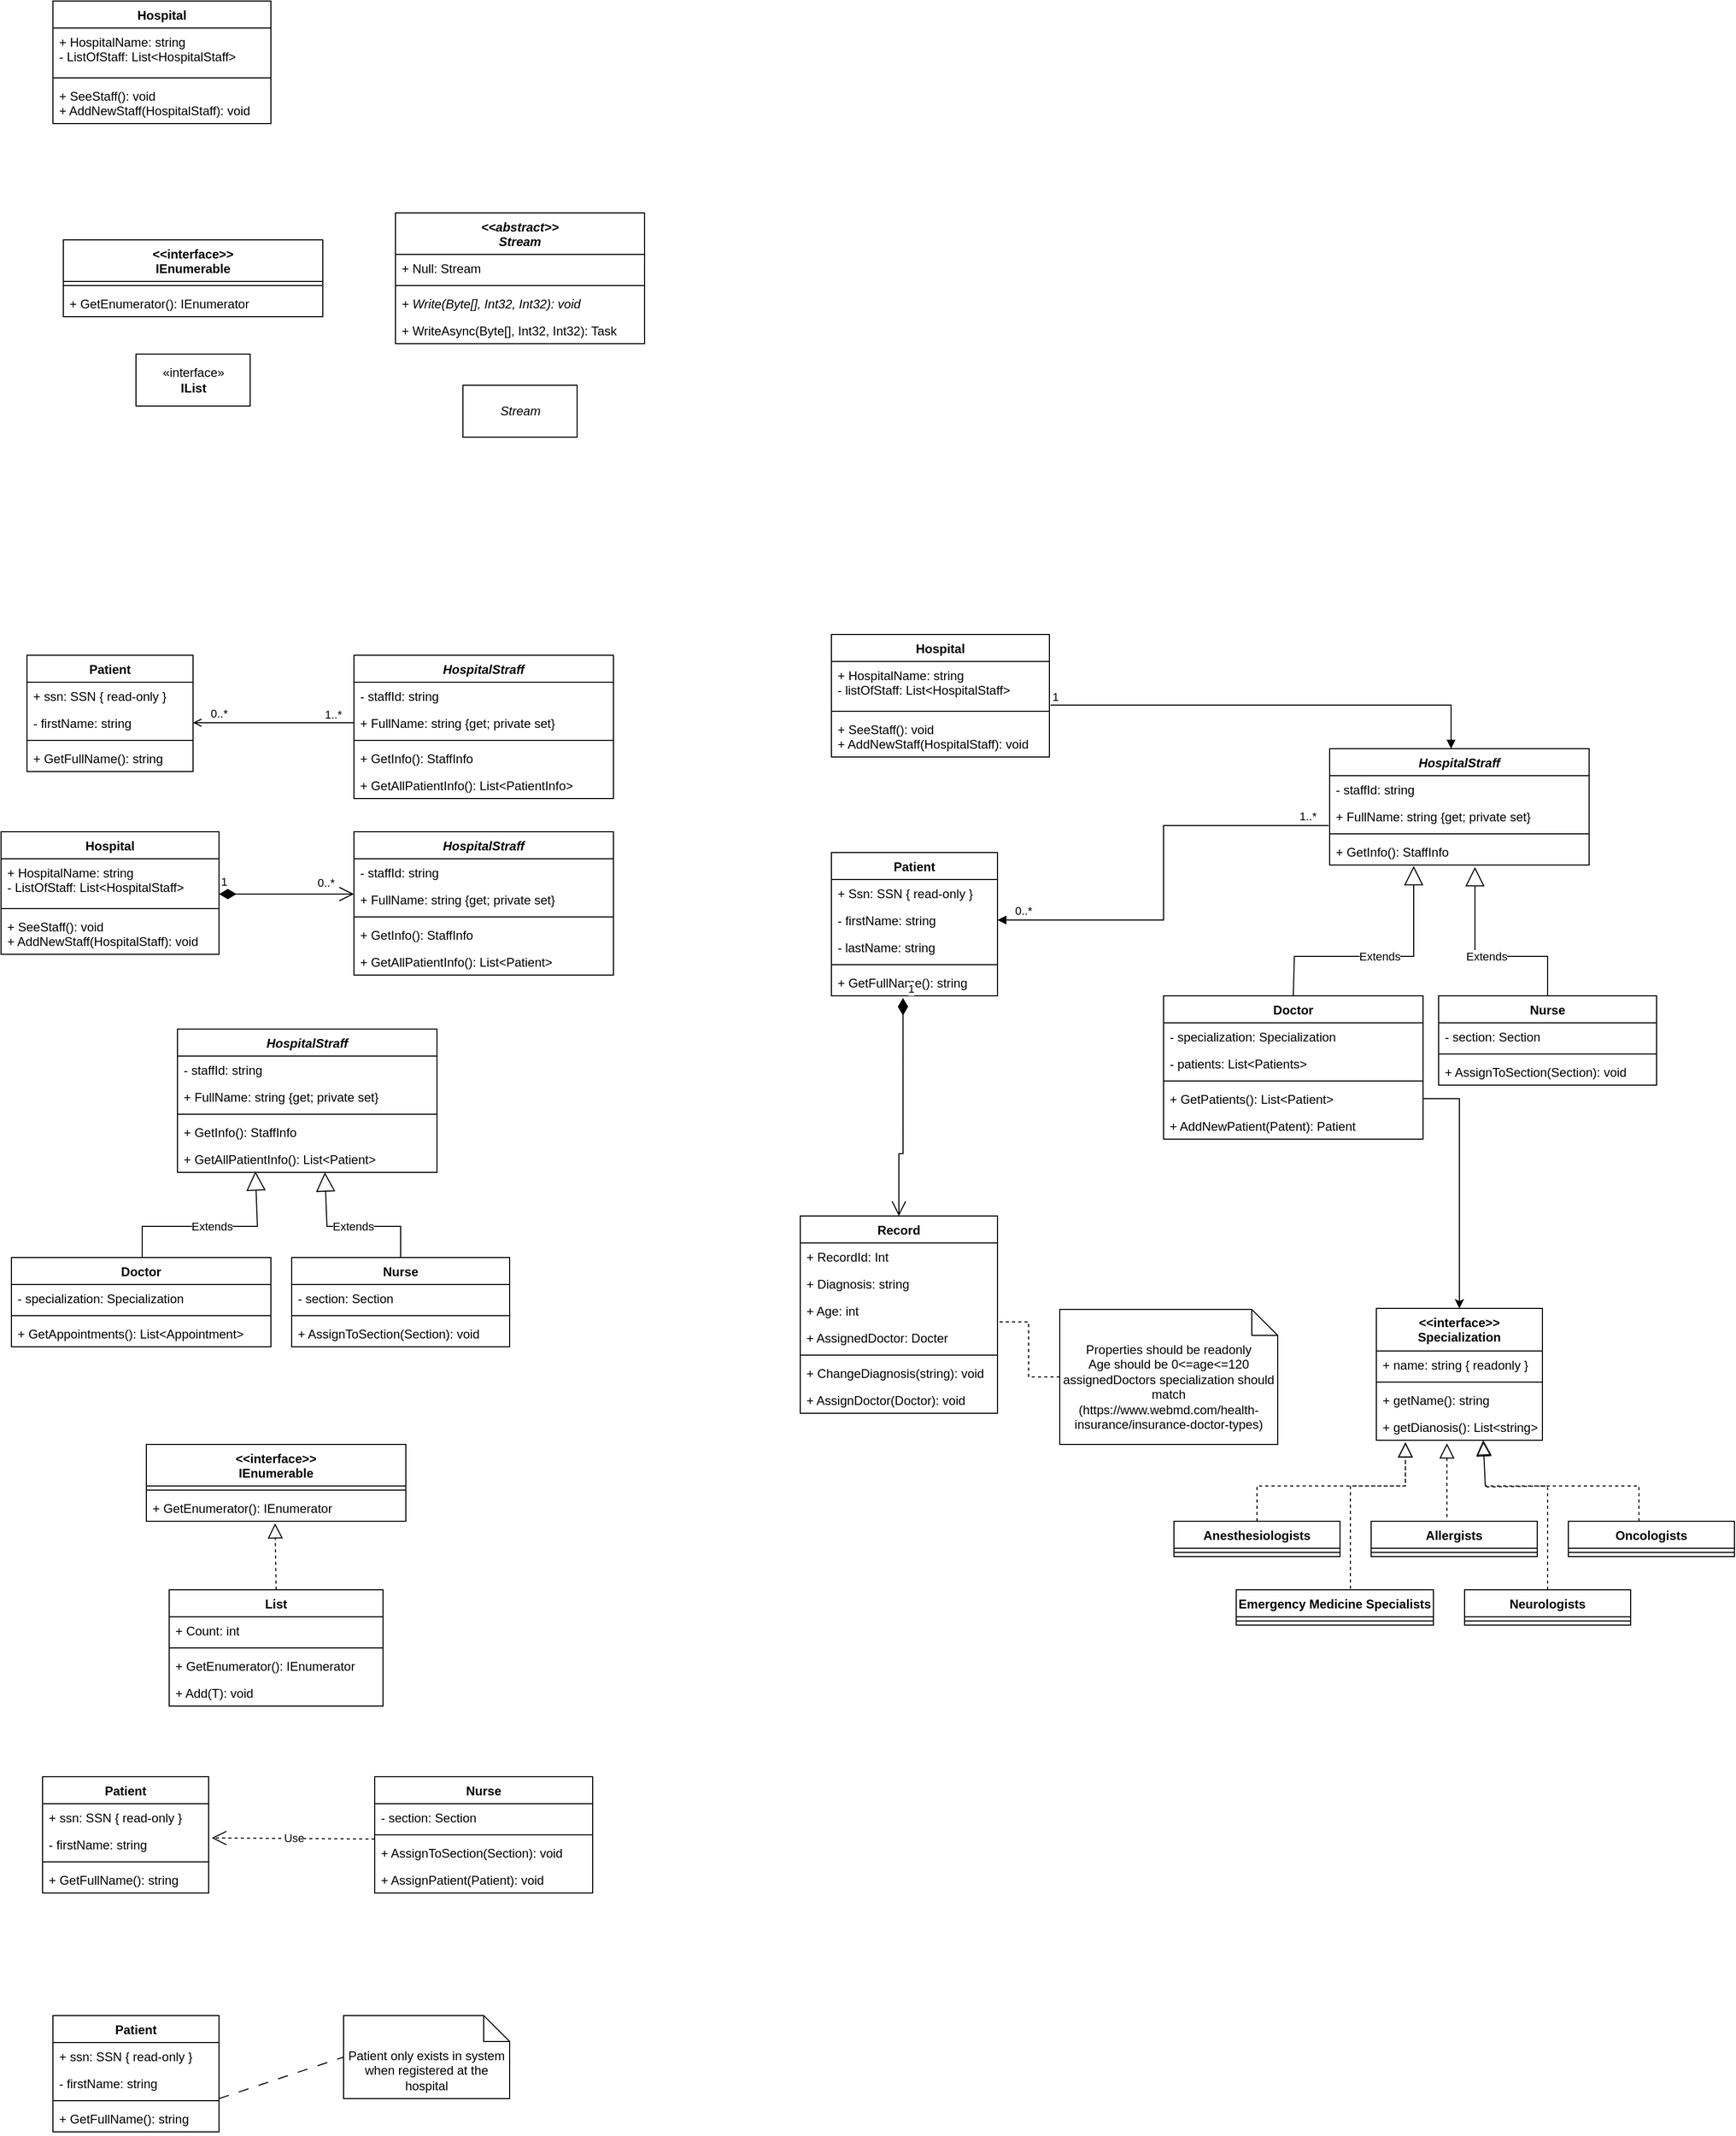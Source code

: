 <mxfile version="21.0.2" type="device"><diagram id="C5RBs43oDa-KdzZeNtuy" name="Page-1"><mxGraphModel dx="1472" dy="1068" grid="1" gridSize="10" guides="1" tooltips="1" connect="1" arrows="1" fold="1" page="1" pageScale="1" pageWidth="827" pageHeight="1169" math="0" shadow="0"><root><mxCell id="WIyWlLk6GJQsqaUBKTNV-0"/><mxCell id="WIyWlLk6GJQsqaUBKTNV-1" parent="WIyWlLk6GJQsqaUBKTNV-0"/><mxCell id="bNrMGjOYcN7VzoJO2oCp-0" value="Hospital" style="swimlane;fontStyle=1;align=center;verticalAlign=top;childLayout=stackLayout;horizontal=1;startSize=26;horizontalStack=0;resizeParent=1;resizeParentMax=0;resizeLast=0;collapsible=1;marginBottom=0;" parent="WIyWlLk6GJQsqaUBKTNV-1" vertex="1"><mxGeometry x="140" y="160" width="210" height="118" as="geometry"/></mxCell><mxCell id="bNrMGjOYcN7VzoJO2oCp-1" value="+ HospitalName: string&#10;- ListOfStaff: List&lt;HospitalStaff&gt;    " style="text;strokeColor=none;fillColor=none;align=left;verticalAlign=top;spacingLeft=4;spacingRight=4;overflow=hidden;rotatable=0;points=[[0,0.5],[1,0.5]];portConstraint=eastwest;" parent="bNrMGjOYcN7VzoJO2oCp-0" vertex="1"><mxGeometry y="26" width="210" height="44" as="geometry"/></mxCell><mxCell id="bNrMGjOYcN7VzoJO2oCp-2" value="" style="line;strokeWidth=1;fillColor=none;align=left;verticalAlign=middle;spacingTop=-1;spacingLeft=3;spacingRight=3;rotatable=0;labelPosition=right;points=[];portConstraint=eastwest;strokeColor=inherit;" parent="bNrMGjOYcN7VzoJO2oCp-0" vertex="1"><mxGeometry y="70" width="210" height="8" as="geometry"/></mxCell><mxCell id="bNrMGjOYcN7VzoJO2oCp-3" value="+ SeeStaff(): void&#10;+ AddNewStaff(HospitalStaff): void&#10;" style="text;strokeColor=none;fillColor=none;align=left;verticalAlign=top;spacingLeft=4;spacingRight=4;overflow=hidden;rotatable=0;points=[[0,0.5],[1,0.5]];portConstraint=eastwest;" parent="bNrMGjOYcN7VzoJO2oCp-0" vertex="1"><mxGeometry y="78" width="210" height="40" as="geometry"/></mxCell><mxCell id="bNrMGjOYcN7VzoJO2oCp-5" value="&lt;&lt;interface&gt;&gt;&#10;IEnumerable" style="swimlane;fontStyle=1;align=center;verticalAlign=top;childLayout=stackLayout;horizontal=1;startSize=40;horizontalStack=0;resizeParent=1;resizeParentMax=0;resizeLast=0;collapsible=1;marginBottom=0;" parent="WIyWlLk6GJQsqaUBKTNV-1" vertex="1"><mxGeometry x="150" y="390" width="250" height="74" as="geometry"/></mxCell><mxCell id="bNrMGjOYcN7VzoJO2oCp-7" value="" style="line;strokeWidth=1;fillColor=none;align=left;verticalAlign=middle;spacingTop=-1;spacingLeft=3;spacingRight=3;rotatable=0;labelPosition=right;points=[];portConstraint=eastwest;strokeColor=inherit;" parent="bNrMGjOYcN7VzoJO2oCp-5" vertex="1"><mxGeometry y="40" width="250" height="8" as="geometry"/></mxCell><mxCell id="bNrMGjOYcN7VzoJO2oCp-8" value="+ GetEnumerator(): IEnumerator" style="text;strokeColor=none;fillColor=none;align=left;verticalAlign=top;spacingLeft=4;spacingRight=4;overflow=hidden;rotatable=0;points=[[0,0.5],[1,0.5]];portConstraint=eastwest;" parent="bNrMGjOYcN7VzoJO2oCp-5" vertex="1"><mxGeometry y="48" width="250" height="26" as="geometry"/></mxCell><mxCell id="bNrMGjOYcN7VzoJO2oCp-9" value="&lt;&lt;abstract&gt;&gt;&#10;Stream" style="swimlane;fontStyle=3;align=center;verticalAlign=top;childLayout=stackLayout;horizontal=1;startSize=40;horizontalStack=0;resizeParent=1;resizeParentMax=0;resizeLast=0;collapsible=1;marginBottom=0;" parent="WIyWlLk6GJQsqaUBKTNV-1" vertex="1"><mxGeometry x="470" y="364" width="240" height="126" as="geometry"/></mxCell><mxCell id="bNrMGjOYcN7VzoJO2oCp-10" value="+ Null: Stream" style="text;strokeColor=none;fillColor=none;align=left;verticalAlign=top;spacingLeft=4;spacingRight=4;overflow=hidden;rotatable=0;points=[[0,0.5],[1,0.5]];portConstraint=eastwest;" parent="bNrMGjOYcN7VzoJO2oCp-9" vertex="1"><mxGeometry y="40" width="240" height="26" as="geometry"/></mxCell><mxCell id="bNrMGjOYcN7VzoJO2oCp-11" value="" style="line;strokeWidth=1;fillColor=none;align=left;verticalAlign=middle;spacingTop=-1;spacingLeft=3;spacingRight=3;rotatable=0;labelPosition=right;points=[];portConstraint=eastwest;strokeColor=inherit;" parent="bNrMGjOYcN7VzoJO2oCp-9" vertex="1"><mxGeometry y="66" width="240" height="8" as="geometry"/></mxCell><mxCell id="bNrMGjOYcN7VzoJO2oCp-12" value="+ Write(Byte[], Int32, Int32): void" style="text;strokeColor=none;fillColor=none;align=left;verticalAlign=top;spacingLeft=4;spacingRight=4;overflow=hidden;rotatable=0;points=[[0,0.5],[1,0.5]];portConstraint=eastwest;fontStyle=2" parent="bNrMGjOYcN7VzoJO2oCp-9" vertex="1"><mxGeometry y="74" width="240" height="26" as="geometry"/></mxCell><mxCell id="bNrMGjOYcN7VzoJO2oCp-13" value="+ WriteAsync(Byte[], Int32, Int32): Task" style="text;strokeColor=none;fillColor=none;align=left;verticalAlign=top;spacingLeft=4;spacingRight=4;overflow=hidden;rotatable=0;points=[[0,0.5],[1,0.5]];portConstraint=eastwest;" parent="bNrMGjOYcN7VzoJO2oCp-9" vertex="1"><mxGeometry y="100" width="240" height="26" as="geometry"/></mxCell><mxCell id="bNrMGjOYcN7VzoJO2oCp-14" value="Hospital" style="swimlane;fontStyle=1;align=center;verticalAlign=top;childLayout=stackLayout;horizontal=1;startSize=26;horizontalStack=0;resizeParent=1;resizeParentMax=0;resizeLast=0;collapsible=1;marginBottom=0;" parent="WIyWlLk6GJQsqaUBKTNV-1" vertex="1"><mxGeometry x="90" y="960" width="210" height="118" as="geometry"/></mxCell><mxCell id="bNrMGjOYcN7VzoJO2oCp-15" value="+ HospitalName: string&#10;- ListOfStaff: List&lt;HospitalStaff&gt;    " style="text;strokeColor=none;fillColor=none;align=left;verticalAlign=top;spacingLeft=4;spacingRight=4;overflow=hidden;rotatable=0;points=[[0,0.5],[1,0.5]];portConstraint=eastwest;" parent="bNrMGjOYcN7VzoJO2oCp-14" vertex="1"><mxGeometry y="26" width="210" height="44" as="geometry"/></mxCell><mxCell id="bNrMGjOYcN7VzoJO2oCp-16" value="" style="line;strokeWidth=1;fillColor=none;align=left;verticalAlign=middle;spacingTop=-1;spacingLeft=3;spacingRight=3;rotatable=0;labelPosition=right;points=[];portConstraint=eastwest;strokeColor=inherit;" parent="bNrMGjOYcN7VzoJO2oCp-14" vertex="1"><mxGeometry y="70" width="210" height="8" as="geometry"/></mxCell><mxCell id="bNrMGjOYcN7VzoJO2oCp-17" value="+ SeeStaff(): void&#10;+ AddNewStaff(HospitalStaff): void&#10;" style="text;strokeColor=none;fillColor=none;align=left;verticalAlign=top;spacingLeft=4;spacingRight=4;overflow=hidden;rotatable=0;points=[[0,0.5],[1,0.5]];portConstraint=eastwest;" parent="bNrMGjOYcN7VzoJO2oCp-14" vertex="1"><mxGeometry y="78" width="210" height="40" as="geometry"/></mxCell><mxCell id="bNrMGjOYcN7VzoJO2oCp-18" value="HospitalStraff" style="swimlane;fontStyle=3;align=center;verticalAlign=top;childLayout=stackLayout;horizontal=1;startSize=26;horizontalStack=0;resizeParent=1;resizeParentMax=0;resizeLast=0;collapsible=1;marginBottom=0;" parent="WIyWlLk6GJQsqaUBKTNV-1" vertex="1"><mxGeometry x="430" y="960" width="250" height="138" as="geometry"/></mxCell><mxCell id="bNrMGjOYcN7VzoJO2oCp-19" value="- staffId: string" style="text;strokeColor=none;fillColor=none;align=left;verticalAlign=top;spacingLeft=4;spacingRight=4;overflow=hidden;rotatable=0;points=[[0,0.5],[1,0.5]];portConstraint=eastwest;" parent="bNrMGjOYcN7VzoJO2oCp-18" vertex="1"><mxGeometry y="26" width="250" height="26" as="geometry"/></mxCell><mxCell id="bNrMGjOYcN7VzoJO2oCp-22" value="+ FullName: string {get; private set}" style="text;strokeColor=none;fillColor=none;align=left;verticalAlign=top;spacingLeft=4;spacingRight=4;overflow=hidden;rotatable=0;points=[[0,0.5],[1,0.5]];portConstraint=eastwest;" parent="bNrMGjOYcN7VzoJO2oCp-18" vertex="1"><mxGeometry y="52" width="250" height="26" as="geometry"/></mxCell><mxCell id="bNrMGjOYcN7VzoJO2oCp-20" value="" style="line;strokeWidth=1;fillColor=none;align=left;verticalAlign=middle;spacingTop=-1;spacingLeft=3;spacingRight=3;rotatable=0;labelPosition=right;points=[];portConstraint=eastwest;strokeColor=inherit;" parent="bNrMGjOYcN7VzoJO2oCp-18" vertex="1"><mxGeometry y="78" width="250" height="8" as="geometry"/></mxCell><mxCell id="bNrMGjOYcN7VzoJO2oCp-21" value="+ GetInfo(): StaffInfo" style="text;strokeColor=none;fillColor=none;align=left;verticalAlign=top;spacingLeft=4;spacingRight=4;overflow=hidden;rotatable=0;points=[[0,0.5],[1,0.5]];portConstraint=eastwest;" parent="bNrMGjOYcN7VzoJO2oCp-18" vertex="1"><mxGeometry y="86" width="250" height="26" as="geometry"/></mxCell><mxCell id="bNrMGjOYcN7VzoJO2oCp-23" value="+ GetAllPatientInfo(): List&lt;Patient&gt;" style="text;strokeColor=none;fillColor=none;align=left;verticalAlign=top;spacingLeft=4;spacingRight=4;overflow=hidden;rotatable=0;points=[[0,0.5],[1,0.5]];portConstraint=eastwest;" parent="bNrMGjOYcN7VzoJO2oCp-18" vertex="1"><mxGeometry y="112" width="250" height="26" as="geometry"/></mxCell><mxCell id="bNrMGjOYcN7VzoJO2oCp-24" value="HospitalStraff" style="swimlane;fontStyle=3;align=center;verticalAlign=top;childLayout=stackLayout;horizontal=1;startSize=26;horizontalStack=0;resizeParent=1;resizeParentMax=0;resizeLast=0;collapsible=1;marginBottom=0;" parent="WIyWlLk6GJQsqaUBKTNV-1" vertex="1"><mxGeometry x="430" y="790" width="250" height="138" as="geometry"/></mxCell><mxCell id="bNrMGjOYcN7VzoJO2oCp-25" value="- staffId: string" style="text;strokeColor=none;fillColor=none;align=left;verticalAlign=top;spacingLeft=4;spacingRight=4;overflow=hidden;rotatable=0;points=[[0,0.5],[1,0.5]];portConstraint=eastwest;" parent="bNrMGjOYcN7VzoJO2oCp-24" vertex="1"><mxGeometry y="26" width="250" height="26" as="geometry"/></mxCell><mxCell id="bNrMGjOYcN7VzoJO2oCp-26" value="+ FullName: string {get; private set}" style="text;strokeColor=none;fillColor=none;align=left;verticalAlign=top;spacingLeft=4;spacingRight=4;overflow=hidden;rotatable=0;points=[[0,0.5],[1,0.5]];portConstraint=eastwest;" parent="bNrMGjOYcN7VzoJO2oCp-24" vertex="1"><mxGeometry y="52" width="250" height="26" as="geometry"/></mxCell><mxCell id="bNrMGjOYcN7VzoJO2oCp-27" value="" style="line;strokeWidth=1;fillColor=none;align=left;verticalAlign=middle;spacingTop=-1;spacingLeft=3;spacingRight=3;rotatable=0;labelPosition=right;points=[];portConstraint=eastwest;strokeColor=inherit;" parent="bNrMGjOYcN7VzoJO2oCp-24" vertex="1"><mxGeometry y="78" width="250" height="8" as="geometry"/></mxCell><mxCell id="bNrMGjOYcN7VzoJO2oCp-28" value="+ GetInfo(): StaffInfo" style="text;strokeColor=none;fillColor=none;align=left;verticalAlign=top;spacingLeft=4;spacingRight=4;overflow=hidden;rotatable=0;points=[[0,0.5],[1,0.5]];portConstraint=eastwest;" parent="bNrMGjOYcN7VzoJO2oCp-24" vertex="1"><mxGeometry y="86" width="250" height="26" as="geometry"/></mxCell><mxCell id="bNrMGjOYcN7VzoJO2oCp-29" value="+ GetAllPatientInfo(): List&lt;PatientInfo&gt;" style="text;strokeColor=none;fillColor=none;align=left;verticalAlign=top;spacingLeft=4;spacingRight=4;overflow=hidden;rotatable=0;points=[[0,0.5],[1,0.5]];portConstraint=eastwest;" parent="bNrMGjOYcN7VzoJO2oCp-24" vertex="1"><mxGeometry y="112" width="250" height="26" as="geometry"/></mxCell><mxCell id="bNrMGjOYcN7VzoJO2oCp-30" value="Patient" style="swimlane;fontStyle=1;align=center;verticalAlign=top;childLayout=stackLayout;horizontal=1;startSize=26;horizontalStack=0;resizeParent=1;resizeParentMax=0;resizeLast=0;collapsible=1;marginBottom=0;" parent="WIyWlLk6GJQsqaUBKTNV-1" vertex="1"><mxGeometry x="115" y="790" width="160" height="112" as="geometry"/></mxCell><mxCell id="bNrMGjOYcN7VzoJO2oCp-31" value="+ ssn: SSN { read-only }" style="text;strokeColor=none;fillColor=none;align=left;verticalAlign=top;spacingLeft=4;spacingRight=4;overflow=hidden;rotatable=0;points=[[0,0.5],[1,0.5]];portConstraint=eastwest;" parent="bNrMGjOYcN7VzoJO2oCp-30" vertex="1"><mxGeometry y="26" width="160" height="26" as="geometry"/></mxCell><mxCell id="bNrMGjOYcN7VzoJO2oCp-34" value="- firstName: string" style="text;strokeColor=none;fillColor=none;align=left;verticalAlign=top;spacingLeft=4;spacingRight=4;overflow=hidden;rotatable=0;points=[[0,0.5],[1,0.5]];portConstraint=eastwest;" parent="bNrMGjOYcN7VzoJO2oCp-30" vertex="1"><mxGeometry y="52" width="160" height="26" as="geometry"/></mxCell><mxCell id="bNrMGjOYcN7VzoJO2oCp-32" value="" style="line;strokeWidth=1;fillColor=none;align=left;verticalAlign=middle;spacingTop=-1;spacingLeft=3;spacingRight=3;rotatable=0;labelPosition=right;points=[];portConstraint=eastwest;strokeColor=inherit;" parent="bNrMGjOYcN7VzoJO2oCp-30" vertex="1"><mxGeometry y="78" width="160" height="8" as="geometry"/></mxCell><mxCell id="bNrMGjOYcN7VzoJO2oCp-33" value="+ GetFullName(): string" style="text;strokeColor=none;fillColor=none;align=left;verticalAlign=top;spacingLeft=4;spacingRight=4;overflow=hidden;rotatable=0;points=[[0,0.5],[1,0.5]];portConstraint=eastwest;" parent="bNrMGjOYcN7VzoJO2oCp-30" vertex="1"><mxGeometry y="86" width="160" height="26" as="geometry"/></mxCell><mxCell id="bNrMGjOYcN7VzoJO2oCp-35" value="" style="endArrow=open;endFill=0;html=1;edgeStyle=orthogonalEdgeStyle;align=left;verticalAlign=top;rounded=0;exitX=0;exitY=0.5;exitDx=0;exitDy=0;entryX=1;entryY=0.5;entryDx=0;entryDy=0;" parent="WIyWlLk6GJQsqaUBKTNV-1" source="bNrMGjOYcN7VzoJO2oCp-26" target="bNrMGjOYcN7VzoJO2oCp-34" edge="1"><mxGeometry x="-1" relative="1" as="geometry"><mxPoint x="180" y="960" as="sourcePoint"/><mxPoint x="340" y="960" as="targetPoint"/></mxGeometry></mxCell><mxCell id="bNrMGjOYcN7VzoJO2oCp-36" value="1..*" style="edgeLabel;resizable=0;html=1;align=left;verticalAlign=bottom;" parent="bNrMGjOYcN7VzoJO2oCp-35" connectable="0" vertex="1"><mxGeometry x="-1" relative="1" as="geometry"><mxPoint x="-30" as="offset"/></mxGeometry></mxCell><mxCell id="bNrMGjOYcN7VzoJO2oCp-38" value="0..*" style="edgeLabel;resizable=0;html=1;align=left;verticalAlign=bottom;" parent="WIyWlLk6GJQsqaUBKTNV-1" connectable="0" vertex="1"><mxGeometry x="290" y="854" as="geometry"/></mxCell><mxCell id="bNrMGjOYcN7VzoJO2oCp-39" value="1" style="endArrow=open;html=1;endSize=12;startArrow=diamondThin;startSize=14;startFill=1;edgeStyle=orthogonalEdgeStyle;align=left;verticalAlign=bottom;rounded=0;" parent="WIyWlLk6GJQsqaUBKTNV-1" edge="1"><mxGeometry x="-1" y="3" relative="1" as="geometry"><mxPoint x="300" y="1020" as="sourcePoint"/><mxPoint x="430" y="1020" as="targetPoint"/><Array as="points"/></mxGeometry></mxCell><mxCell id="bNrMGjOYcN7VzoJO2oCp-40" value="0..*" style="edgeLabel;resizable=0;html=1;align=left;verticalAlign=bottom;" parent="WIyWlLk6GJQsqaUBKTNV-1" connectable="0" vertex="1"><mxGeometry x="390" y="980" as="geometry"><mxPoint x="3" y="37" as="offset"/></mxGeometry></mxCell><mxCell id="bNrMGjOYcN7VzoJO2oCp-41" value="«interface»&lt;br&gt;&lt;b&gt;IList&lt;/b&gt;" style="html=1;" parent="WIyWlLk6GJQsqaUBKTNV-1" vertex="1"><mxGeometry x="220" y="500" width="110" height="50" as="geometry"/></mxCell><mxCell id="bNrMGjOYcN7VzoJO2oCp-42" value="&lt;i&gt;Stream&lt;/i&gt;" style="html=1;" parent="WIyWlLk6GJQsqaUBKTNV-1" vertex="1"><mxGeometry x="535" y="530" width="110" height="50" as="geometry"/></mxCell><mxCell id="bNrMGjOYcN7VzoJO2oCp-43" value="HospitalStraff" style="swimlane;fontStyle=3;align=center;verticalAlign=top;childLayout=stackLayout;horizontal=1;startSize=26;horizontalStack=0;resizeParent=1;resizeParentMax=0;resizeLast=0;collapsible=1;marginBottom=0;" parent="WIyWlLk6GJQsqaUBKTNV-1" vertex="1"><mxGeometry x="260" y="1150" width="250" height="138" as="geometry"/></mxCell><mxCell id="bNrMGjOYcN7VzoJO2oCp-44" value="- staffId: string" style="text;strokeColor=none;fillColor=none;align=left;verticalAlign=top;spacingLeft=4;spacingRight=4;overflow=hidden;rotatable=0;points=[[0,0.5],[1,0.5]];portConstraint=eastwest;" parent="bNrMGjOYcN7VzoJO2oCp-43" vertex="1"><mxGeometry y="26" width="250" height="26" as="geometry"/></mxCell><mxCell id="bNrMGjOYcN7VzoJO2oCp-45" value="+ FullName: string {get; private set}" style="text;strokeColor=none;fillColor=none;align=left;verticalAlign=top;spacingLeft=4;spacingRight=4;overflow=hidden;rotatable=0;points=[[0,0.5],[1,0.5]];portConstraint=eastwest;" parent="bNrMGjOYcN7VzoJO2oCp-43" vertex="1"><mxGeometry y="52" width="250" height="26" as="geometry"/></mxCell><mxCell id="bNrMGjOYcN7VzoJO2oCp-46" value="" style="line;strokeWidth=1;fillColor=none;align=left;verticalAlign=middle;spacingTop=-1;spacingLeft=3;spacingRight=3;rotatable=0;labelPosition=right;points=[];portConstraint=eastwest;strokeColor=inherit;" parent="bNrMGjOYcN7VzoJO2oCp-43" vertex="1"><mxGeometry y="78" width="250" height="8" as="geometry"/></mxCell><mxCell id="bNrMGjOYcN7VzoJO2oCp-47" value="+ GetInfo(): StaffInfo" style="text;strokeColor=none;fillColor=none;align=left;verticalAlign=top;spacingLeft=4;spacingRight=4;overflow=hidden;rotatable=0;points=[[0,0.5],[1,0.5]];portConstraint=eastwest;" parent="bNrMGjOYcN7VzoJO2oCp-43" vertex="1"><mxGeometry y="86" width="250" height="26" as="geometry"/></mxCell><mxCell id="bNrMGjOYcN7VzoJO2oCp-48" value="+ GetAllPatientInfo(): List&lt;Patient&gt;" style="text;strokeColor=none;fillColor=none;align=left;verticalAlign=top;spacingLeft=4;spacingRight=4;overflow=hidden;rotatable=0;points=[[0,0.5],[1,0.5]];portConstraint=eastwest;" parent="bNrMGjOYcN7VzoJO2oCp-43" vertex="1"><mxGeometry y="112" width="250" height="26" as="geometry"/></mxCell><mxCell id="bNrMGjOYcN7VzoJO2oCp-49" value="Doctor" style="swimlane;fontStyle=1;align=center;verticalAlign=top;childLayout=stackLayout;horizontal=1;startSize=26;horizontalStack=0;resizeParent=1;resizeParentMax=0;resizeLast=0;collapsible=1;marginBottom=0;" parent="WIyWlLk6GJQsqaUBKTNV-1" vertex="1"><mxGeometry x="100" y="1370" width="250" height="86" as="geometry"/></mxCell><mxCell id="bNrMGjOYcN7VzoJO2oCp-50" value="- specialization: Specialization" style="text;strokeColor=none;fillColor=none;align=left;verticalAlign=top;spacingLeft=4;spacingRight=4;overflow=hidden;rotatable=0;points=[[0,0.5],[1,0.5]];portConstraint=eastwest;" parent="bNrMGjOYcN7VzoJO2oCp-49" vertex="1"><mxGeometry y="26" width="250" height="26" as="geometry"/></mxCell><mxCell id="bNrMGjOYcN7VzoJO2oCp-51" value="" style="line;strokeWidth=1;fillColor=none;align=left;verticalAlign=middle;spacingTop=-1;spacingLeft=3;spacingRight=3;rotatable=0;labelPosition=right;points=[];portConstraint=eastwest;strokeColor=inherit;" parent="bNrMGjOYcN7VzoJO2oCp-49" vertex="1"><mxGeometry y="52" width="250" height="8" as="geometry"/></mxCell><mxCell id="bNrMGjOYcN7VzoJO2oCp-52" value="+ GetAppointments(): List&lt;Appointment&gt;" style="text;strokeColor=none;fillColor=none;align=left;verticalAlign=top;spacingLeft=4;spacingRight=4;overflow=hidden;rotatable=0;points=[[0,0.5],[1,0.5]];portConstraint=eastwest;" parent="bNrMGjOYcN7VzoJO2oCp-49" vertex="1"><mxGeometry y="60" width="250" height="26" as="geometry"/></mxCell><mxCell id="bNrMGjOYcN7VzoJO2oCp-53" value="Nurse" style="swimlane;fontStyle=1;align=center;verticalAlign=top;childLayout=stackLayout;horizontal=1;startSize=26;horizontalStack=0;resizeParent=1;resizeParentMax=0;resizeLast=0;collapsible=1;marginBottom=0;" parent="WIyWlLk6GJQsqaUBKTNV-1" vertex="1"><mxGeometry x="370" y="1370" width="210" height="86" as="geometry"/></mxCell><mxCell id="bNrMGjOYcN7VzoJO2oCp-54" value="- section: Section" style="text;strokeColor=none;fillColor=none;align=left;verticalAlign=top;spacingLeft=4;spacingRight=4;overflow=hidden;rotatable=0;points=[[0,0.5],[1,0.5]];portConstraint=eastwest;" parent="bNrMGjOYcN7VzoJO2oCp-53" vertex="1"><mxGeometry y="26" width="210" height="26" as="geometry"/></mxCell><mxCell id="bNrMGjOYcN7VzoJO2oCp-55" value="" style="line;strokeWidth=1;fillColor=none;align=left;verticalAlign=middle;spacingTop=-1;spacingLeft=3;spacingRight=3;rotatable=0;labelPosition=right;points=[];portConstraint=eastwest;strokeColor=inherit;" parent="bNrMGjOYcN7VzoJO2oCp-53" vertex="1"><mxGeometry y="52" width="210" height="8" as="geometry"/></mxCell><mxCell id="bNrMGjOYcN7VzoJO2oCp-56" value="+ AssignToSection(Section): void" style="text;strokeColor=none;fillColor=none;align=left;verticalAlign=top;spacingLeft=4;spacingRight=4;overflow=hidden;rotatable=0;points=[[0,0.5],[1,0.5]];portConstraint=eastwest;" parent="bNrMGjOYcN7VzoJO2oCp-53" vertex="1"><mxGeometry y="60" width="210" height="26" as="geometry"/></mxCell><mxCell id="bNrMGjOYcN7VzoJO2oCp-58" value="Extends" style="endArrow=block;endSize=16;endFill=0;html=1;rounded=0;entryX=0.3;entryY=0.962;entryDx=0;entryDy=0;entryPerimeter=0;exitX=0.5;exitY=0;exitDx=0;exitDy=0;" parent="WIyWlLk6GJQsqaUBKTNV-1" edge="1"><mxGeometry width="160" relative="1" as="geometry"><mxPoint x="226" y="1370" as="sourcePoint"/><mxPoint x="335" y="1287.012" as="targetPoint"/><Array as="points"><mxPoint x="226" y="1340"/><mxPoint x="337" y="1340"/></Array></mxGeometry></mxCell><mxCell id="bNrMGjOYcN7VzoJO2oCp-60" value="Extends" style="endArrow=block;endSize=16;endFill=0;html=1;rounded=0;exitX=0.5;exitY=0;exitDx=0;exitDy=0;entryX=0.568;entryY=1;entryDx=0;entryDy=0;entryPerimeter=0;" parent="WIyWlLk6GJQsqaUBKTNV-1" source="bNrMGjOYcN7VzoJO2oCp-53" target="bNrMGjOYcN7VzoJO2oCp-48" edge="1"><mxGeometry width="160" relative="1" as="geometry"><mxPoint x="570" y="1300" as="sourcePoint"/><mxPoint x="404" y="1290" as="targetPoint"/><Array as="points"><mxPoint x="475" y="1340"/><mxPoint x="404" y="1340"/></Array></mxGeometry></mxCell><mxCell id="bNrMGjOYcN7VzoJO2oCp-80" value="&lt;&lt;interface&gt;&gt;&#10;IEnumerable" style="swimlane;fontStyle=1;align=center;verticalAlign=top;childLayout=stackLayout;horizontal=1;startSize=40;horizontalStack=0;resizeParent=1;resizeParentMax=0;resizeLast=0;collapsible=1;marginBottom=0;" parent="WIyWlLk6GJQsqaUBKTNV-1" vertex="1"><mxGeometry x="230" y="1550" width="250" height="74" as="geometry"/></mxCell><mxCell id="bNrMGjOYcN7VzoJO2oCp-81" value="" style="line;strokeWidth=1;fillColor=none;align=left;verticalAlign=middle;spacingTop=-1;spacingLeft=3;spacingRight=3;rotatable=0;labelPosition=right;points=[];portConstraint=eastwest;strokeColor=inherit;" parent="bNrMGjOYcN7VzoJO2oCp-80" vertex="1"><mxGeometry y="40" width="250" height="8" as="geometry"/></mxCell><mxCell id="bNrMGjOYcN7VzoJO2oCp-82" value="+ GetEnumerator(): IEnumerator" style="text;strokeColor=none;fillColor=none;align=left;verticalAlign=top;spacingLeft=4;spacingRight=4;overflow=hidden;rotatable=0;points=[[0,0.5],[1,0.5]];portConstraint=eastwest;" parent="bNrMGjOYcN7VzoJO2oCp-80" vertex="1"><mxGeometry y="48" width="250" height="26" as="geometry"/></mxCell><mxCell id="bNrMGjOYcN7VzoJO2oCp-83" value="List" style="swimlane;fontStyle=1;align=center;verticalAlign=top;childLayout=stackLayout;horizontal=1;startSize=26;horizontalStack=0;resizeParent=1;resizeParentMax=0;resizeLast=0;collapsible=1;marginBottom=0;" parent="WIyWlLk6GJQsqaUBKTNV-1" vertex="1"><mxGeometry x="252" y="1690" width="206" height="112" as="geometry"/></mxCell><mxCell id="bNrMGjOYcN7VzoJO2oCp-84" value="+ Count: int" style="text;strokeColor=none;fillColor=none;align=left;verticalAlign=top;spacingLeft=4;spacingRight=4;overflow=hidden;rotatable=0;points=[[0,0.5],[1,0.5]];portConstraint=eastwest;" parent="bNrMGjOYcN7VzoJO2oCp-83" vertex="1"><mxGeometry y="26" width="206" height="26" as="geometry"/></mxCell><mxCell id="bNrMGjOYcN7VzoJO2oCp-85" value="" style="line;strokeWidth=1;fillColor=none;align=left;verticalAlign=middle;spacingTop=-1;spacingLeft=3;spacingRight=3;rotatable=0;labelPosition=right;points=[];portConstraint=eastwest;strokeColor=inherit;" parent="bNrMGjOYcN7VzoJO2oCp-83" vertex="1"><mxGeometry y="52" width="206" height="8" as="geometry"/></mxCell><mxCell id="bNrMGjOYcN7VzoJO2oCp-87" value="+ GetEnumerator(): IEnumerator" style="text;strokeColor=none;fillColor=none;align=left;verticalAlign=top;spacingLeft=4;spacingRight=4;overflow=hidden;rotatable=0;points=[[0,0.5],[1,0.5]];portConstraint=eastwest;" parent="bNrMGjOYcN7VzoJO2oCp-83" vertex="1"><mxGeometry y="60" width="206" height="26" as="geometry"/></mxCell><mxCell id="bNrMGjOYcN7VzoJO2oCp-86" value="+ Add(T): void" style="text;strokeColor=none;fillColor=none;align=left;verticalAlign=top;spacingLeft=4;spacingRight=4;overflow=hidden;rotatable=0;points=[[0,0.5],[1,0.5]];portConstraint=eastwest;" parent="bNrMGjOYcN7VzoJO2oCp-83" vertex="1"><mxGeometry y="86" width="206" height="26" as="geometry"/></mxCell><mxCell id="bNrMGjOYcN7VzoJO2oCp-89" value="" style="endArrow=block;dashed=1;endFill=0;endSize=12;html=1;rounded=0;entryX=0.496;entryY=1.077;entryDx=0;entryDy=0;entryPerimeter=0;exitX=0.5;exitY=0;exitDx=0;exitDy=0;" parent="WIyWlLk6GJQsqaUBKTNV-1" source="bNrMGjOYcN7VzoJO2oCp-83" target="bNrMGjOYcN7VzoJO2oCp-82" edge="1"><mxGeometry width="160" relative="1" as="geometry"><mxPoint x="250" y="1910" as="sourcePoint"/><mxPoint x="410" y="1910" as="targetPoint"/></mxGeometry></mxCell><mxCell id="bNrMGjOYcN7VzoJO2oCp-90" value="Nurse" style="swimlane;fontStyle=1;align=center;verticalAlign=top;childLayout=stackLayout;horizontal=1;startSize=26;horizontalStack=0;resizeParent=1;resizeParentMax=0;resizeLast=0;collapsible=1;marginBottom=0;" parent="WIyWlLk6GJQsqaUBKTNV-1" vertex="1"><mxGeometry x="450" y="1870" width="210" height="112" as="geometry"/></mxCell><mxCell id="bNrMGjOYcN7VzoJO2oCp-91" value="- section: Section" style="text;strokeColor=none;fillColor=none;align=left;verticalAlign=top;spacingLeft=4;spacingRight=4;overflow=hidden;rotatable=0;points=[[0,0.5],[1,0.5]];portConstraint=eastwest;" parent="bNrMGjOYcN7VzoJO2oCp-90" vertex="1"><mxGeometry y="26" width="210" height="26" as="geometry"/></mxCell><mxCell id="bNrMGjOYcN7VzoJO2oCp-92" value="" style="line;strokeWidth=1;fillColor=none;align=left;verticalAlign=middle;spacingTop=-1;spacingLeft=3;spacingRight=3;rotatable=0;labelPosition=right;points=[];portConstraint=eastwest;strokeColor=inherit;" parent="bNrMGjOYcN7VzoJO2oCp-90" vertex="1"><mxGeometry y="52" width="210" height="8" as="geometry"/></mxCell><mxCell id="bNrMGjOYcN7VzoJO2oCp-93" value="+ AssignToSection(Section): void" style="text;strokeColor=none;fillColor=none;align=left;verticalAlign=top;spacingLeft=4;spacingRight=4;overflow=hidden;rotatable=0;points=[[0,0.5],[1,0.5]];portConstraint=eastwest;" parent="bNrMGjOYcN7VzoJO2oCp-90" vertex="1"><mxGeometry y="60" width="210" height="26" as="geometry"/></mxCell><mxCell id="bNrMGjOYcN7VzoJO2oCp-100" value="+ AssignPatient(Patient): void" style="text;strokeColor=none;fillColor=none;align=left;verticalAlign=top;spacingLeft=4;spacingRight=4;overflow=hidden;rotatable=0;points=[[0,0.5],[1,0.5]];portConstraint=eastwest;" parent="bNrMGjOYcN7VzoJO2oCp-90" vertex="1"><mxGeometry y="86" width="210" height="26" as="geometry"/></mxCell><mxCell id="bNrMGjOYcN7VzoJO2oCp-94" value="Patient" style="swimlane;fontStyle=1;align=center;verticalAlign=top;childLayout=stackLayout;horizontal=1;startSize=26;horizontalStack=0;resizeParent=1;resizeParentMax=0;resizeLast=0;collapsible=1;marginBottom=0;" parent="WIyWlLk6GJQsqaUBKTNV-1" vertex="1"><mxGeometry x="130" y="1870" width="160" height="112" as="geometry"/></mxCell><mxCell id="bNrMGjOYcN7VzoJO2oCp-95" value="+ ssn: SSN { read-only }" style="text;strokeColor=none;fillColor=none;align=left;verticalAlign=top;spacingLeft=4;spacingRight=4;overflow=hidden;rotatable=0;points=[[0,0.5],[1,0.5]];portConstraint=eastwest;" parent="bNrMGjOYcN7VzoJO2oCp-94" vertex="1"><mxGeometry y="26" width="160" height="26" as="geometry"/></mxCell><mxCell id="bNrMGjOYcN7VzoJO2oCp-96" value="- firstName: string" style="text;strokeColor=none;fillColor=none;align=left;verticalAlign=top;spacingLeft=4;spacingRight=4;overflow=hidden;rotatable=0;points=[[0,0.5],[1,0.5]];portConstraint=eastwest;" parent="bNrMGjOYcN7VzoJO2oCp-94" vertex="1"><mxGeometry y="52" width="160" height="26" as="geometry"/></mxCell><mxCell id="bNrMGjOYcN7VzoJO2oCp-97" value="" style="line;strokeWidth=1;fillColor=none;align=left;verticalAlign=middle;spacingTop=-1;spacingLeft=3;spacingRight=3;rotatable=0;labelPosition=right;points=[];portConstraint=eastwest;strokeColor=inherit;" parent="bNrMGjOYcN7VzoJO2oCp-94" vertex="1"><mxGeometry y="78" width="160" height="8" as="geometry"/></mxCell><mxCell id="bNrMGjOYcN7VzoJO2oCp-98" value="+ GetFullName(): string" style="text;strokeColor=none;fillColor=none;align=left;verticalAlign=top;spacingLeft=4;spacingRight=4;overflow=hidden;rotatable=0;points=[[0,0.5],[1,0.5]];portConstraint=eastwest;" parent="bNrMGjOYcN7VzoJO2oCp-94" vertex="1"><mxGeometry y="86" width="160" height="26" as="geometry"/></mxCell><mxCell id="bNrMGjOYcN7VzoJO2oCp-99" value="Use" style="endArrow=open;endSize=12;dashed=1;html=1;rounded=0;exitX=0;exitY=0;exitDx=0;exitDy=0;exitPerimeter=0;entryX=1.019;entryY=0.269;entryDx=0;entryDy=0;entryPerimeter=0;" parent="WIyWlLk6GJQsqaUBKTNV-1" source="bNrMGjOYcN7VzoJO2oCp-93" target="bNrMGjOYcN7VzoJO2oCp-96" edge="1"><mxGeometry width="160" relative="1" as="geometry"><mxPoint x="390" y="2030" as="sourcePoint"/><mxPoint x="550" y="2030" as="targetPoint"/></mxGeometry></mxCell><mxCell id="bNrMGjOYcN7VzoJO2oCp-101" value="Patient" style="swimlane;fontStyle=1;align=center;verticalAlign=top;childLayout=stackLayout;horizontal=1;startSize=26;horizontalStack=0;resizeParent=1;resizeParentMax=0;resizeLast=0;collapsible=1;marginBottom=0;" parent="WIyWlLk6GJQsqaUBKTNV-1" vertex="1"><mxGeometry x="140" y="2100" width="160" height="112" as="geometry"/></mxCell><mxCell id="bNrMGjOYcN7VzoJO2oCp-102" value="+ ssn: SSN { read-only }" style="text;strokeColor=none;fillColor=none;align=left;verticalAlign=top;spacingLeft=4;spacingRight=4;overflow=hidden;rotatable=0;points=[[0,0.5],[1,0.5]];portConstraint=eastwest;" parent="bNrMGjOYcN7VzoJO2oCp-101" vertex="1"><mxGeometry y="26" width="160" height="26" as="geometry"/></mxCell><mxCell id="bNrMGjOYcN7VzoJO2oCp-103" value="- firstName: string" style="text;strokeColor=none;fillColor=none;align=left;verticalAlign=top;spacingLeft=4;spacingRight=4;overflow=hidden;rotatable=0;points=[[0,0.5],[1,0.5]];portConstraint=eastwest;" parent="bNrMGjOYcN7VzoJO2oCp-101" vertex="1"><mxGeometry y="52" width="160" height="26" as="geometry"/></mxCell><mxCell id="bNrMGjOYcN7VzoJO2oCp-108" value="" style="endArrow=none;startArrow=none;endFill=0;startFill=0;endSize=8;html=1;verticalAlign=bottom;dashed=1;labelBackgroundColor=none;dashPattern=10 10;rounded=0;entryX=0;entryY=0.5;entryDx=0;entryDy=0;entryPerimeter=0;" parent="bNrMGjOYcN7VzoJO2oCp-101" target="bNrMGjOYcN7VzoJO2oCp-106" edge="1"><mxGeometry x="-0.05" y="22" width="160" relative="1" as="geometry"><mxPoint x="160" y="80" as="sourcePoint"/><mxPoint x="320" y="80" as="targetPoint"/><mxPoint as="offset"/></mxGeometry></mxCell><mxCell id="bNrMGjOYcN7VzoJO2oCp-104" value="" style="line;strokeWidth=1;fillColor=none;align=left;verticalAlign=middle;spacingTop=-1;spacingLeft=3;spacingRight=3;rotatable=0;labelPosition=right;points=[];portConstraint=eastwest;strokeColor=inherit;" parent="bNrMGjOYcN7VzoJO2oCp-101" vertex="1"><mxGeometry y="78" width="160" height="8" as="geometry"/></mxCell><mxCell id="bNrMGjOYcN7VzoJO2oCp-105" value="+ GetFullName(): string" style="text;strokeColor=none;fillColor=none;align=left;verticalAlign=top;spacingLeft=4;spacingRight=4;overflow=hidden;rotatable=0;points=[[0,0.5],[1,0.5]];portConstraint=eastwest;" parent="bNrMGjOYcN7VzoJO2oCp-101" vertex="1"><mxGeometry y="86" width="160" height="26" as="geometry"/></mxCell><mxCell id="bNrMGjOYcN7VzoJO2oCp-106" value="Patient only exists in system when registered at the hospital" style="shape=note2;boundedLbl=1;whiteSpace=wrap;html=1;size=25;verticalAlign=top;align=center;" parent="WIyWlLk6GJQsqaUBKTNV-1" vertex="1"><mxGeometry x="420" y="2100" width="160" height="80" as="geometry"/></mxCell><mxCell id="ohoCe0ZyYHX7V4BaMDrw-0" value="HospitalStraff" style="swimlane;fontStyle=3;align=center;verticalAlign=top;childLayout=stackLayout;horizontal=1;startSize=26;horizontalStack=0;resizeParent=1;resizeParentMax=0;resizeLast=0;collapsible=1;marginBottom=0;" parent="WIyWlLk6GJQsqaUBKTNV-1" vertex="1"><mxGeometry x="1370" y="880" width="250" height="112" as="geometry"/></mxCell><mxCell id="ohoCe0ZyYHX7V4BaMDrw-1" value="- staffId: string" style="text;strokeColor=none;fillColor=none;align=left;verticalAlign=top;spacingLeft=4;spacingRight=4;overflow=hidden;rotatable=0;points=[[0,0.5],[1,0.5]];portConstraint=eastwest;" parent="ohoCe0ZyYHX7V4BaMDrw-0" vertex="1"><mxGeometry y="26" width="250" height="26" as="geometry"/></mxCell><mxCell id="ohoCe0ZyYHX7V4BaMDrw-2" value="+ FullName: string {get; private set}" style="text;strokeColor=none;fillColor=none;align=left;verticalAlign=top;spacingLeft=4;spacingRight=4;overflow=hidden;rotatable=0;points=[[0,0.5],[1,0.5]];portConstraint=eastwest;" parent="ohoCe0ZyYHX7V4BaMDrw-0" vertex="1"><mxGeometry y="52" width="250" height="26" as="geometry"/></mxCell><mxCell id="ohoCe0ZyYHX7V4BaMDrw-3" value="" style="line;strokeWidth=1;fillColor=none;align=left;verticalAlign=middle;spacingTop=-1;spacingLeft=3;spacingRight=3;rotatable=0;labelPosition=right;points=[];portConstraint=eastwest;strokeColor=inherit;" parent="ohoCe0ZyYHX7V4BaMDrw-0" vertex="1"><mxGeometry y="78" width="250" height="8" as="geometry"/></mxCell><mxCell id="ohoCe0ZyYHX7V4BaMDrw-4" value="+ GetInfo(): StaffInfo" style="text;strokeColor=none;fillColor=none;align=left;verticalAlign=top;spacingLeft=4;spacingRight=4;overflow=hidden;rotatable=0;points=[[0,0.5],[1,0.5]];portConstraint=eastwest;" parent="ohoCe0ZyYHX7V4BaMDrw-0" vertex="1"><mxGeometry y="86" width="250" height="26" as="geometry"/></mxCell><mxCell id="ohoCe0ZyYHX7V4BaMDrw-6" value="Doctor" style="swimlane;fontStyle=1;align=center;verticalAlign=top;childLayout=stackLayout;horizontal=1;startSize=26;horizontalStack=0;resizeParent=1;resizeParentMax=0;resizeLast=0;collapsible=1;marginBottom=0;" parent="WIyWlLk6GJQsqaUBKTNV-1" vertex="1"><mxGeometry x="1210" y="1118" width="250" height="138" as="geometry"/></mxCell><mxCell id="ohoCe0ZyYHX7V4BaMDrw-7" value="- specialization: Specialization" style="text;strokeColor=none;fillColor=none;align=left;verticalAlign=top;spacingLeft=4;spacingRight=4;overflow=hidden;rotatable=0;points=[[0,0.5],[1,0.5]];portConstraint=eastwest;" parent="ohoCe0ZyYHX7V4BaMDrw-6" vertex="1"><mxGeometry y="26" width="250" height="26" as="geometry"/></mxCell><mxCell id="ohoCe0ZyYHX7V4BaMDrw-47" value="- patients: List&lt;Patients&gt;" style="text;strokeColor=none;fillColor=none;align=left;verticalAlign=top;spacingLeft=4;spacingRight=4;overflow=hidden;rotatable=0;points=[[0,0.5],[1,0.5]];portConstraint=eastwest;" parent="ohoCe0ZyYHX7V4BaMDrw-6" vertex="1"><mxGeometry y="52" width="250" height="26" as="geometry"/></mxCell><mxCell id="ohoCe0ZyYHX7V4BaMDrw-8" value="" style="line;strokeWidth=1;fillColor=none;align=left;verticalAlign=middle;spacingTop=-1;spacingLeft=3;spacingRight=3;rotatable=0;labelPosition=right;points=[];portConstraint=eastwest;strokeColor=inherit;" parent="ohoCe0ZyYHX7V4BaMDrw-6" vertex="1"><mxGeometry y="78" width="250" height="8" as="geometry"/></mxCell><mxCell id="ohoCe0ZyYHX7V4BaMDrw-46" value="+ GetPatients(): List&lt;Patient&gt;" style="text;strokeColor=none;fillColor=none;align=left;verticalAlign=top;spacingLeft=4;spacingRight=4;overflow=hidden;rotatable=0;points=[[0,0.5],[1,0.5]];portConstraint=eastwest;" parent="ohoCe0ZyYHX7V4BaMDrw-6" vertex="1"><mxGeometry y="86" width="250" height="26" as="geometry"/></mxCell><mxCell id="ohoCe0ZyYHX7V4BaMDrw-35" value="+ AddNewPatient(Patent): Patient" style="text;strokeColor=none;fillColor=none;align=left;verticalAlign=top;spacingLeft=4;spacingRight=4;overflow=hidden;rotatable=0;points=[[0,0.5],[1,0.5]];portConstraint=eastwest;" parent="ohoCe0ZyYHX7V4BaMDrw-6" vertex="1"><mxGeometry y="112" width="250" height="26" as="geometry"/></mxCell><mxCell id="ohoCe0ZyYHX7V4BaMDrw-10" value="Nurse" style="swimlane;fontStyle=1;align=center;verticalAlign=top;childLayout=stackLayout;horizontal=1;startSize=26;horizontalStack=0;resizeParent=1;resizeParentMax=0;resizeLast=0;collapsible=1;marginBottom=0;" parent="WIyWlLk6GJQsqaUBKTNV-1" vertex="1"><mxGeometry x="1475" y="1118" width="210" height="86" as="geometry"/></mxCell><mxCell id="ohoCe0ZyYHX7V4BaMDrw-11" value="- section: Section" style="text;strokeColor=none;fillColor=none;align=left;verticalAlign=top;spacingLeft=4;spacingRight=4;overflow=hidden;rotatable=0;points=[[0,0.5],[1,0.5]];portConstraint=eastwest;" parent="ohoCe0ZyYHX7V4BaMDrw-10" vertex="1"><mxGeometry y="26" width="210" height="26" as="geometry"/></mxCell><mxCell id="ohoCe0ZyYHX7V4BaMDrw-12" value="" style="line;strokeWidth=1;fillColor=none;align=left;verticalAlign=middle;spacingTop=-1;spacingLeft=3;spacingRight=3;rotatable=0;labelPosition=right;points=[];portConstraint=eastwest;strokeColor=inherit;" parent="ohoCe0ZyYHX7V4BaMDrw-10" vertex="1"><mxGeometry y="52" width="210" height="8" as="geometry"/></mxCell><mxCell id="ohoCe0ZyYHX7V4BaMDrw-13" value="+ AssignToSection(Section): void" style="text;strokeColor=none;fillColor=none;align=left;verticalAlign=top;spacingLeft=4;spacingRight=4;overflow=hidden;rotatable=0;points=[[0,0.5],[1,0.5]];portConstraint=eastwest;" parent="ohoCe0ZyYHX7V4BaMDrw-10" vertex="1"><mxGeometry y="60" width="210" height="26" as="geometry"/></mxCell><mxCell id="ohoCe0ZyYHX7V4BaMDrw-14" value="Extends" style="endArrow=block;endSize=16;endFill=0;html=1;rounded=0;exitX=0.5;exitY=0;exitDx=0;exitDy=0;entryX=0.324;entryY=1.038;entryDx=0;entryDy=0;entryPerimeter=0;" parent="WIyWlLk6GJQsqaUBKTNV-1" source="ohoCe0ZyYHX7V4BaMDrw-6" target="ohoCe0ZyYHX7V4BaMDrw-4" edge="1"><mxGeometry width="160" relative="1" as="geometry"><mxPoint x="1336" y="1190" as="sourcePoint"/><mxPoint x="1445" y="1107.012" as="targetPoint"/><Array as="points"><mxPoint x="1336" y="1080"/><mxPoint x="1451" y="1080"/></Array></mxGeometry></mxCell><mxCell id="ohoCe0ZyYHX7V4BaMDrw-15" value="Extends" style="endArrow=block;endSize=16;endFill=0;html=1;rounded=0;exitX=0.5;exitY=0;exitDx=0;exitDy=0;entryX=0.56;entryY=1.077;entryDx=0;entryDy=0;entryPerimeter=0;" parent="WIyWlLk6GJQsqaUBKTNV-1" source="ohoCe0ZyYHX7V4BaMDrw-10" target="ohoCe0ZyYHX7V4BaMDrw-4" edge="1"><mxGeometry width="160" relative="1" as="geometry"><mxPoint x="1680" y="1120" as="sourcePoint"/><mxPoint x="1490" y="1050" as="targetPoint"/><Array as="points"><mxPoint x="1580" y="1080"/><mxPoint x="1510" y="1080"/></Array></mxGeometry></mxCell><mxCell id="ohoCe0ZyYHX7V4BaMDrw-16" value="Patient" style="swimlane;fontStyle=1;align=center;verticalAlign=top;childLayout=stackLayout;horizontal=1;startSize=26;horizontalStack=0;resizeParent=1;resizeParentMax=0;resizeLast=0;collapsible=1;marginBottom=0;" parent="WIyWlLk6GJQsqaUBKTNV-1" vertex="1"><mxGeometry x="890" y="980" width="160" height="138" as="geometry"/></mxCell><mxCell id="ohoCe0ZyYHX7V4BaMDrw-17" value="+ Ssn: SSN { read-only }" style="text;strokeColor=none;fillColor=none;align=left;verticalAlign=top;spacingLeft=4;spacingRight=4;overflow=hidden;rotatable=0;points=[[0,0.5],[1,0.5]];portConstraint=eastwest;" parent="ohoCe0ZyYHX7V4BaMDrw-16" vertex="1"><mxGeometry y="26" width="160" height="26" as="geometry"/></mxCell><mxCell id="ohoCe0ZyYHX7V4BaMDrw-18" value="- firstName: string" style="text;strokeColor=none;fillColor=none;align=left;verticalAlign=top;spacingLeft=4;spacingRight=4;overflow=hidden;rotatable=0;points=[[0,0.5],[1,0.5]];portConstraint=eastwest;" parent="ohoCe0ZyYHX7V4BaMDrw-16" vertex="1"><mxGeometry y="52" width="160" height="26" as="geometry"/></mxCell><mxCell id="ohoCe0ZyYHX7V4BaMDrw-37" value="- lastName: string" style="text;strokeColor=none;fillColor=none;align=left;verticalAlign=top;spacingLeft=4;spacingRight=4;overflow=hidden;rotatable=0;points=[[0,0.5],[1,0.5]];portConstraint=eastwest;" parent="ohoCe0ZyYHX7V4BaMDrw-16" vertex="1"><mxGeometry y="78" width="160" height="26" as="geometry"/></mxCell><mxCell id="ohoCe0ZyYHX7V4BaMDrw-19" value="" style="line;strokeWidth=1;fillColor=none;align=left;verticalAlign=middle;spacingTop=-1;spacingLeft=3;spacingRight=3;rotatable=0;labelPosition=right;points=[];portConstraint=eastwest;strokeColor=inherit;" parent="ohoCe0ZyYHX7V4BaMDrw-16" vertex="1"><mxGeometry y="104" width="160" height="8" as="geometry"/></mxCell><mxCell id="ohoCe0ZyYHX7V4BaMDrw-20" value="+ GetFullName(): string" style="text;strokeColor=none;fillColor=none;align=left;verticalAlign=top;spacingLeft=4;spacingRight=4;overflow=hidden;rotatable=0;points=[[0,0.5],[1,0.5]];portConstraint=eastwest;" parent="ohoCe0ZyYHX7V4BaMDrw-16" vertex="1"><mxGeometry y="112" width="160" height="26" as="geometry"/></mxCell><mxCell id="ohoCe0ZyYHX7V4BaMDrw-21" value="" style="endArrow=block;endFill=1;html=1;edgeStyle=orthogonalEdgeStyle;align=left;verticalAlign=top;rounded=0;exitX=-0.004;exitY=0.846;exitDx=0;exitDy=0;entryX=1;entryY=0.5;entryDx=0;entryDy=0;exitPerimeter=0;" parent="WIyWlLk6GJQsqaUBKTNV-1" source="ohoCe0ZyYHX7V4BaMDrw-2" target="ohoCe0ZyYHX7V4BaMDrw-18" edge="1"><mxGeometry x="-1" relative="1" as="geometry"><mxPoint x="1205" y="1045" as="sourcePoint"/><mxPoint x="1115" y="1150" as="targetPoint"/><Array as="points"><mxPoint x="1210" y="954"/><mxPoint x="1210" y="1045"/></Array></mxGeometry></mxCell><mxCell id="ohoCe0ZyYHX7V4BaMDrw-22" value="1..*" style="edgeLabel;resizable=0;html=1;align=left;verticalAlign=bottom;" parent="ohoCe0ZyYHX7V4BaMDrw-21" connectable="0" vertex="1"><mxGeometry x="-1" relative="1" as="geometry"><mxPoint x="-30" as="offset"/></mxGeometry></mxCell><mxCell id="ohoCe0ZyYHX7V4BaMDrw-23" value="0..*" style="edgeLabel;resizable=0;html=1;align=left;verticalAlign=bottom;" parent="WIyWlLk6GJQsqaUBKTNV-1" connectable="0" vertex="1"><mxGeometry x="1065" y="1044" as="geometry"/></mxCell><mxCell id="ohoCe0ZyYHX7V4BaMDrw-24" value="Hospital" style="swimlane;fontStyle=1;align=center;verticalAlign=top;childLayout=stackLayout;horizontal=1;startSize=26;horizontalStack=0;resizeParent=1;resizeParentMax=0;resizeLast=0;collapsible=1;marginBottom=0;" parent="WIyWlLk6GJQsqaUBKTNV-1" vertex="1"><mxGeometry x="890" y="770" width="210" height="118" as="geometry"/></mxCell><mxCell id="ohoCe0ZyYHX7V4BaMDrw-25" value="+ HospitalName: string&#10;- listOfStaff: List&lt;HospitalStaff&gt;    " style="text;strokeColor=none;fillColor=none;align=left;verticalAlign=top;spacingLeft=4;spacingRight=4;overflow=hidden;rotatable=0;points=[[0,0.5],[1,0.5]];portConstraint=eastwest;" parent="ohoCe0ZyYHX7V4BaMDrw-24" vertex="1"><mxGeometry y="26" width="210" height="44" as="geometry"/></mxCell><mxCell id="ohoCe0ZyYHX7V4BaMDrw-26" value="" style="line;strokeWidth=1;fillColor=none;align=left;verticalAlign=middle;spacingTop=-1;spacingLeft=3;spacingRight=3;rotatable=0;labelPosition=right;points=[];portConstraint=eastwest;strokeColor=inherit;" parent="ohoCe0ZyYHX7V4BaMDrw-24" vertex="1"><mxGeometry y="70" width="210" height="8" as="geometry"/></mxCell><mxCell id="ohoCe0ZyYHX7V4BaMDrw-27" value="+ SeeStaff(): void&#10;+ AddNewStaff(HospitalStaff): void&#10;" style="text;strokeColor=none;fillColor=none;align=left;verticalAlign=top;spacingLeft=4;spacingRight=4;overflow=hidden;rotatable=0;points=[[0,0.5],[1,0.5]];portConstraint=eastwest;" parent="ohoCe0ZyYHX7V4BaMDrw-24" vertex="1"><mxGeometry y="78" width="210" height="40" as="geometry"/></mxCell><mxCell id="ohoCe0ZyYHX7V4BaMDrw-28" value="" style="endArrow=block;endFill=1;html=1;edgeStyle=orthogonalEdgeStyle;align=left;verticalAlign=top;rounded=0;exitX=1.005;exitY=0.955;exitDx=0;exitDy=0;entryX=0.468;entryY=0;entryDx=0;entryDy=0;exitPerimeter=0;entryPerimeter=0;" parent="WIyWlLk6GJQsqaUBKTNV-1" source="ohoCe0ZyYHX7V4BaMDrw-25" target="ohoCe0ZyYHX7V4BaMDrw-0" edge="1"><mxGeometry x="-1" relative="1" as="geometry"><mxPoint x="1379" y="1054" as="sourcePoint"/><mxPoint x="1060" y="1055" as="targetPoint"/><Array as="points"><mxPoint x="1487" y="838"/></Array></mxGeometry></mxCell><mxCell id="ohoCe0ZyYHX7V4BaMDrw-29" value="1" style="edgeLabel;resizable=0;html=1;align=left;verticalAlign=bottom;" parent="ohoCe0ZyYHX7V4BaMDrw-28" connectable="0" vertex="1"><mxGeometry x="-1" relative="1" as="geometry"><mxPoint as="offset"/></mxGeometry></mxCell><mxCell id="ohoCe0ZyYHX7V4BaMDrw-31" value="Record" style="swimlane;fontStyle=1;align=center;verticalAlign=top;childLayout=stackLayout;horizontal=1;startSize=26;horizontalStack=0;resizeParent=1;resizeParentMax=0;resizeLast=0;collapsible=1;marginBottom=0;" parent="WIyWlLk6GJQsqaUBKTNV-1" vertex="1"><mxGeometry x="860" y="1330" width="190" height="190" as="geometry"/></mxCell><mxCell id="ohoCe0ZyYHX7V4BaMDrw-32" value="+ RecordId: Int" style="text;strokeColor=none;fillColor=none;align=left;verticalAlign=top;spacingLeft=4;spacingRight=4;overflow=hidden;rotatable=0;points=[[0,0.5],[1,0.5]];portConstraint=eastwest;" parent="ohoCe0ZyYHX7V4BaMDrw-31" vertex="1"><mxGeometry y="26" width="190" height="26" as="geometry"/></mxCell><mxCell id="ohoCe0ZyYHX7V4BaMDrw-38" value="+ Diagnosis: string" style="text;strokeColor=none;fillColor=none;align=left;verticalAlign=top;spacingLeft=4;spacingRight=4;overflow=hidden;rotatable=0;points=[[0,0.5],[1,0.5]];portConstraint=eastwest;" parent="ohoCe0ZyYHX7V4BaMDrw-31" vertex="1"><mxGeometry y="52" width="190" height="26" as="geometry"/></mxCell><mxCell id="ohoCe0ZyYHX7V4BaMDrw-39" value="+ Age: int" style="text;strokeColor=none;fillColor=none;align=left;verticalAlign=top;spacingLeft=4;spacingRight=4;overflow=hidden;rotatable=0;points=[[0,0.5],[1,0.5]];portConstraint=eastwest;" parent="ohoCe0ZyYHX7V4BaMDrw-31" vertex="1"><mxGeometry y="78" width="190" height="26" as="geometry"/></mxCell><mxCell id="ohoCe0ZyYHX7V4BaMDrw-40" value="+ AssignedDoctor: Docter" style="text;strokeColor=none;fillColor=none;align=left;verticalAlign=top;spacingLeft=4;spacingRight=4;overflow=hidden;rotatable=0;points=[[0,0.5],[1,0.5]];portConstraint=eastwest;" parent="ohoCe0ZyYHX7V4BaMDrw-31" vertex="1"><mxGeometry y="104" width="190" height="26" as="geometry"/></mxCell><mxCell id="ohoCe0ZyYHX7V4BaMDrw-33" value="" style="line;strokeWidth=1;fillColor=none;align=left;verticalAlign=middle;spacingTop=-1;spacingLeft=3;spacingRight=3;rotatable=0;labelPosition=right;points=[];portConstraint=eastwest;strokeColor=inherit;" parent="ohoCe0ZyYHX7V4BaMDrw-31" vertex="1"><mxGeometry y="130" width="190" height="8" as="geometry"/></mxCell><mxCell id="ohoCe0ZyYHX7V4BaMDrw-34" value="+ ChangeDiagnosis(string): void" style="text;strokeColor=none;fillColor=none;align=left;verticalAlign=top;spacingLeft=4;spacingRight=4;overflow=hidden;rotatable=0;points=[[0,0.5],[1,0.5]];portConstraint=eastwest;" parent="ohoCe0ZyYHX7V4BaMDrw-31" vertex="1"><mxGeometry y="138" width="190" height="26" as="geometry"/></mxCell><mxCell id="ohoCe0ZyYHX7V4BaMDrw-41" value="+ AssignDoctor(Doctor): void" style="text;strokeColor=none;fillColor=none;align=left;verticalAlign=top;spacingLeft=4;spacingRight=4;overflow=hidden;rotatable=0;points=[[0,0.5],[1,0.5]];portConstraint=eastwest;" parent="ohoCe0ZyYHX7V4BaMDrw-31" vertex="1"><mxGeometry y="164" width="190" height="26" as="geometry"/></mxCell><mxCell id="ohoCe0ZyYHX7V4BaMDrw-36" value="1" style="endArrow=open;html=1;endSize=12;startArrow=diamondThin;startSize=14;startFill=1;edgeStyle=orthogonalEdgeStyle;align=left;verticalAlign=bottom;rounded=0;entryX=0.5;entryY=0;entryDx=0;entryDy=0;exitX=0.431;exitY=1.077;exitDx=0;exitDy=0;exitPerimeter=0;" parent="WIyWlLk6GJQsqaUBKTNV-1" source="ohoCe0ZyYHX7V4BaMDrw-20" target="ohoCe0ZyYHX7V4BaMDrw-31" edge="1"><mxGeometry x="-1" y="3" relative="1" as="geometry"><mxPoint x="930" y="1400" as="sourcePoint"/><mxPoint x="1090" y="1400" as="targetPoint"/><Array as="points"><mxPoint x="959" y="1270"/><mxPoint x="955" y="1270"/></Array></mxGeometry></mxCell><mxCell id="ohoCe0ZyYHX7V4BaMDrw-45" style="edgeStyle=orthogonalEdgeStyle;rounded=0;orthogonalLoop=1;jettySize=auto;html=1;entryX=1;entryY=-0.077;entryDx=0;entryDy=0;entryPerimeter=0;dashed=1;endArrow=none;endFill=0;" parent="WIyWlLk6GJQsqaUBKTNV-1" source="ohoCe0ZyYHX7V4BaMDrw-42" target="ohoCe0ZyYHX7V4BaMDrw-40" edge="1"><mxGeometry relative="1" as="geometry"/></mxCell><mxCell id="ohoCe0ZyYHX7V4BaMDrw-42" value="Properties should be readonly&lt;br&gt;Age should be 0&amp;lt;=age&amp;lt;=120&lt;br&gt;assignedDoctors specialization should match&lt;br&gt;(https://www.webmd.com/health-insurance/insurance-doctor-types)" style="shape=note2;boundedLbl=1;whiteSpace=wrap;html=1;size=25;verticalAlign=top;align=center;" parent="WIyWlLk6GJQsqaUBKTNV-1" vertex="1"><mxGeometry x="1110" y="1420" width="210" height="130" as="geometry"/></mxCell><mxCell id="ohoCe0ZyYHX7V4BaMDrw-48" value="&lt;&lt;interface&gt;&gt;&#10;Specialization" style="swimlane;fontStyle=1;align=center;verticalAlign=top;childLayout=stackLayout;horizontal=1;startSize=41;horizontalStack=0;resizeParent=1;resizeParentMax=0;resizeLast=0;collapsible=1;marginBottom=0;" parent="WIyWlLk6GJQsqaUBKTNV-1" vertex="1"><mxGeometry x="1415" y="1419" width="160" height="127" as="geometry"/></mxCell><mxCell id="ohoCe0ZyYHX7V4BaMDrw-49" value="+ name: string { readonly }" style="text;strokeColor=none;fillColor=none;align=left;verticalAlign=top;spacingLeft=4;spacingRight=4;overflow=hidden;rotatable=0;points=[[0,0.5],[1,0.5]];portConstraint=eastwest;" parent="ohoCe0ZyYHX7V4BaMDrw-48" vertex="1"><mxGeometry y="41" width="160" height="26" as="geometry"/></mxCell><mxCell id="ohoCe0ZyYHX7V4BaMDrw-50" value="" style="line;strokeWidth=1;fillColor=none;align=left;verticalAlign=middle;spacingTop=-1;spacingLeft=3;spacingRight=3;rotatable=0;labelPosition=right;points=[];portConstraint=eastwest;strokeColor=inherit;" parent="ohoCe0ZyYHX7V4BaMDrw-48" vertex="1"><mxGeometry y="67" width="160" height="8" as="geometry"/></mxCell><mxCell id="ohoCe0ZyYHX7V4BaMDrw-51" value="+ getName(): string" style="text;strokeColor=none;fillColor=none;align=left;verticalAlign=top;spacingLeft=4;spacingRight=4;overflow=hidden;rotatable=0;points=[[0,0.5],[1,0.5]];portConstraint=eastwest;" parent="ohoCe0ZyYHX7V4BaMDrw-48" vertex="1"><mxGeometry y="75" width="160" height="26" as="geometry"/></mxCell><mxCell id="ohoCe0ZyYHX7V4BaMDrw-53" value="+ getDianosis(): List&lt;string&gt;" style="text;strokeColor=none;fillColor=none;align=left;verticalAlign=top;spacingLeft=4;spacingRight=4;overflow=hidden;rotatable=0;points=[[0,0.5],[1,0.5]];portConstraint=eastwest;" parent="ohoCe0ZyYHX7V4BaMDrw-48" vertex="1"><mxGeometry y="101" width="160" height="26" as="geometry"/></mxCell><mxCell id="ohoCe0ZyYHX7V4BaMDrw-52" style="edgeStyle=orthogonalEdgeStyle;rounded=0;orthogonalLoop=1;jettySize=auto;html=1;exitX=1;exitY=0.5;exitDx=0;exitDy=0;entryX=0.5;entryY=0;entryDx=0;entryDy=0;endArrow=classic;endFill=1;" parent="WIyWlLk6GJQsqaUBKTNV-1" source="ohoCe0ZyYHX7V4BaMDrw-46" target="ohoCe0ZyYHX7V4BaMDrw-48" edge="1"><mxGeometry relative="1" as="geometry"/></mxCell><mxCell id="ohoCe0ZyYHX7V4BaMDrw-54" value="Allergists" style="swimlane;fontStyle=1;align=center;verticalAlign=top;childLayout=stackLayout;horizontal=1;startSize=26;horizontalStack=0;resizeParent=1;resizeParentMax=0;resizeLast=0;collapsible=1;marginBottom=0;" parent="WIyWlLk6GJQsqaUBKTNV-1" vertex="1"><mxGeometry x="1410" y="1624" width="160" height="34" as="geometry"/></mxCell><mxCell id="ohoCe0ZyYHX7V4BaMDrw-56" value="" style="line;strokeWidth=1;fillColor=none;align=left;verticalAlign=middle;spacingTop=-1;spacingLeft=3;spacingRight=3;rotatable=0;labelPosition=right;points=[];portConstraint=eastwest;strokeColor=inherit;" parent="ohoCe0ZyYHX7V4BaMDrw-54" vertex="1"><mxGeometry y="26" width="160" height="8" as="geometry"/></mxCell><mxCell id="ohoCe0ZyYHX7V4BaMDrw-58" value="Anesthesiologists" style="swimlane;fontStyle=1;align=center;verticalAlign=top;childLayout=stackLayout;horizontal=1;startSize=26;horizontalStack=0;resizeParent=1;resizeParentMax=0;resizeLast=0;collapsible=1;marginBottom=0;" parent="WIyWlLk6GJQsqaUBKTNV-1" vertex="1"><mxGeometry x="1220" y="1624" width="160" height="34" as="geometry"/></mxCell><mxCell id="ohoCe0ZyYHX7V4BaMDrw-59" value="" style="line;strokeWidth=1;fillColor=none;align=left;verticalAlign=middle;spacingTop=-1;spacingLeft=3;spacingRight=3;rotatable=0;labelPosition=right;points=[];portConstraint=eastwest;strokeColor=inherit;" parent="ohoCe0ZyYHX7V4BaMDrw-58" vertex="1"><mxGeometry y="26" width="160" height="8" as="geometry"/></mxCell><mxCell id="ohoCe0ZyYHX7V4BaMDrw-60" value="Emergency Medicine Specialists" style="swimlane;fontStyle=1;align=center;verticalAlign=top;childLayout=stackLayout;horizontal=1;startSize=26;horizontalStack=0;resizeParent=1;resizeParentMax=0;resizeLast=0;collapsible=1;marginBottom=0;" parent="WIyWlLk6GJQsqaUBKTNV-1" vertex="1"><mxGeometry x="1280" y="1690" width="190" height="34" as="geometry"/></mxCell><mxCell id="ohoCe0ZyYHX7V4BaMDrw-61" value="" style="line;strokeWidth=1;fillColor=none;align=left;verticalAlign=middle;spacingTop=-1;spacingLeft=3;spacingRight=3;rotatable=0;labelPosition=right;points=[];portConstraint=eastwest;strokeColor=inherit;" parent="ohoCe0ZyYHX7V4BaMDrw-60" vertex="1"><mxGeometry y="26" width="190" height="8" as="geometry"/></mxCell><mxCell id="ohoCe0ZyYHX7V4BaMDrw-63" value="Neurologists" style="swimlane;fontStyle=1;align=center;verticalAlign=top;childLayout=stackLayout;horizontal=1;startSize=26;horizontalStack=0;resizeParent=1;resizeParentMax=0;resizeLast=0;collapsible=1;marginBottom=0;" parent="WIyWlLk6GJQsqaUBKTNV-1" vertex="1"><mxGeometry x="1500" y="1690" width="160" height="34" as="geometry"/></mxCell><mxCell id="ohoCe0ZyYHX7V4BaMDrw-64" value="" style="line;strokeWidth=1;fillColor=none;align=left;verticalAlign=middle;spacingTop=-1;spacingLeft=3;spacingRight=3;rotatable=0;labelPosition=right;points=[];portConstraint=eastwest;strokeColor=inherit;" parent="ohoCe0ZyYHX7V4BaMDrw-63" vertex="1"><mxGeometry y="26" width="160" height="8" as="geometry"/></mxCell><mxCell id="ohoCe0ZyYHX7V4BaMDrw-65" value="Oncologists" style="swimlane;fontStyle=1;align=center;verticalAlign=top;childLayout=stackLayout;horizontal=1;startSize=26;horizontalStack=0;resizeParent=1;resizeParentMax=0;resizeLast=0;collapsible=1;marginBottom=0;" parent="WIyWlLk6GJQsqaUBKTNV-1" vertex="1"><mxGeometry x="1600" y="1624" width="160" height="34" as="geometry"/></mxCell><mxCell id="ohoCe0ZyYHX7V4BaMDrw-66" value="" style="line;strokeWidth=1;fillColor=none;align=left;verticalAlign=middle;spacingTop=-1;spacingLeft=3;spacingRight=3;rotatable=0;labelPosition=right;points=[];portConstraint=eastwest;strokeColor=inherit;" parent="ohoCe0ZyYHX7V4BaMDrw-65" vertex="1"><mxGeometry y="26" width="160" height="8" as="geometry"/></mxCell><mxCell id="ohoCe0ZyYHX7V4BaMDrw-68" value="" style="endArrow=block;dashed=1;endFill=0;endSize=12;html=1;rounded=0;entryX=0.425;entryY=1.115;entryDx=0;entryDy=0;entryPerimeter=0;" parent="WIyWlLk6GJQsqaUBKTNV-1" target="ohoCe0ZyYHX7V4BaMDrw-53" edge="1"><mxGeometry width="160" relative="1" as="geometry"><mxPoint x="1483" y="1620" as="sourcePoint"/><mxPoint x="1470" y="1586.5" as="targetPoint"/></mxGeometry></mxCell><mxCell id="ohoCe0ZyYHX7V4BaMDrw-69" value="" style="endArrow=block;dashed=1;endFill=0;endSize=12;html=1;rounded=0;exitX=0.5;exitY=0;exitDx=0;exitDy=0;entryX=0.175;entryY=1.077;entryDx=0;entryDy=0;entryPerimeter=0;" parent="WIyWlLk6GJQsqaUBKTNV-1" source="ohoCe0ZyYHX7V4BaMDrw-58" target="ohoCe0ZyYHX7V4BaMDrw-53" edge="1"><mxGeometry width="160" relative="1" as="geometry"><mxPoint x="1440" y="1624" as="sourcePoint"/><mxPoint x="1440" y="1560" as="targetPoint"/><Array as="points"><mxPoint x="1300" y="1590"/><mxPoint x="1443" y="1590"/></Array></mxGeometry></mxCell><mxCell id="ohoCe0ZyYHX7V4BaMDrw-70" value="" style="endArrow=block;dashed=1;endFill=0;endSize=12;html=1;rounded=0;entryX=0.175;entryY=1.077;entryDx=0;entryDy=0;entryPerimeter=0;exitX=0.579;exitY=-0.029;exitDx=0;exitDy=0;exitPerimeter=0;" parent="WIyWlLk6GJQsqaUBKTNV-1" source="ohoCe0ZyYHX7V4BaMDrw-60" edge="1"><mxGeometry width="160" relative="1" as="geometry"><mxPoint x="1300" y="1620" as="sourcePoint"/><mxPoint x="1443" y="1548" as="targetPoint"/><Array as="points"><mxPoint x="1390" y="1590"/><mxPoint x="1443" y="1590"/></Array></mxGeometry></mxCell><mxCell id="ohoCe0ZyYHX7V4BaMDrw-71" value="" style="endArrow=block;dashed=1;endFill=0;endSize=12;html=1;rounded=0;entryX=0.425;entryY=1.115;entryDx=0;entryDy=0;entryPerimeter=0;exitX=0.425;exitY=0;exitDx=0;exitDy=0;exitPerimeter=0;" parent="WIyWlLk6GJQsqaUBKTNV-1" source="ohoCe0ZyYHX7V4BaMDrw-65" edge="1"><mxGeometry width="160" relative="1" as="geometry"><mxPoint x="1518" y="1617" as="sourcePoint"/><mxPoint x="1518" y="1546" as="targetPoint"/><Array as="points"><mxPoint x="1668" y="1590"/><mxPoint x="1520" y="1590"/></Array></mxGeometry></mxCell><mxCell id="ohoCe0ZyYHX7V4BaMDrw-72" value="" style="endArrow=block;dashed=1;endFill=0;endSize=12;html=1;rounded=0;entryX=0.425;entryY=1.115;entryDx=0;entryDy=0;entryPerimeter=0;exitX=0.5;exitY=0;exitDx=0;exitDy=0;" parent="WIyWlLk6GJQsqaUBKTNV-1" source="ohoCe0ZyYHX7V4BaMDrw-63" edge="1"><mxGeometry width="160" relative="1" as="geometry"><mxPoint x="1668" y="1625" as="sourcePoint"/><mxPoint x="1518" y="1547" as="targetPoint"/><Array as="points"><mxPoint x="1580" y="1590"/><mxPoint x="1520" y="1591"/></Array></mxGeometry></mxCell></root></mxGraphModel></diagram></mxfile>